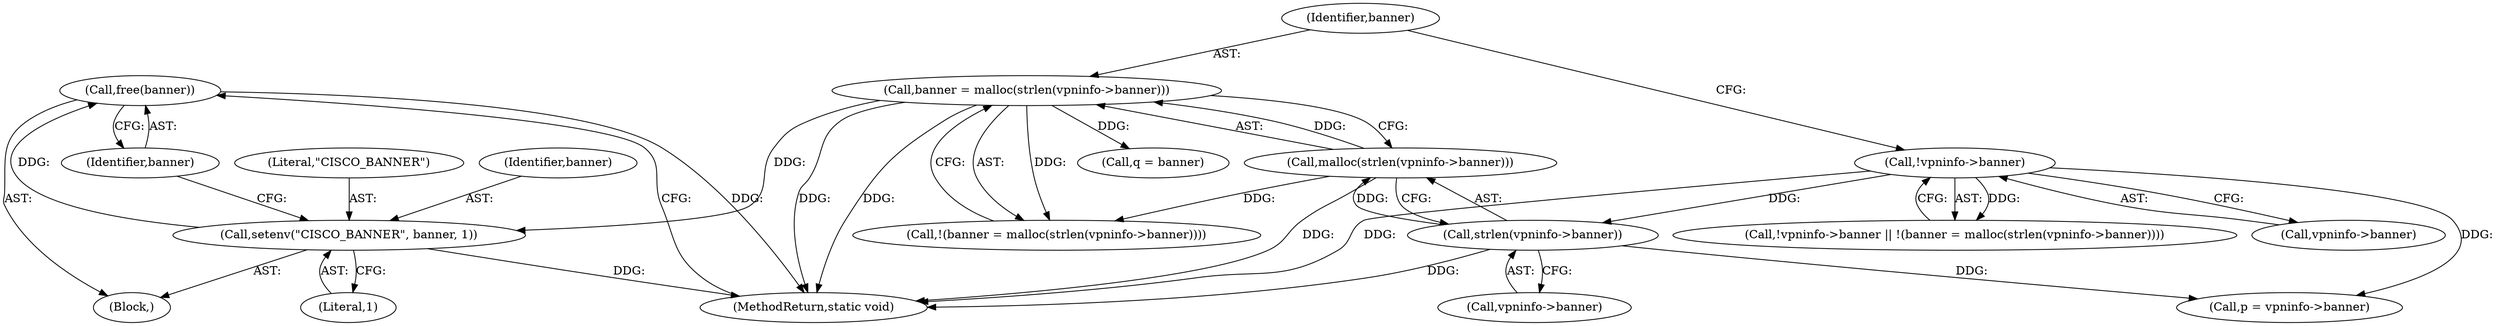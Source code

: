 digraph "1_infradead_14cae65318d3ef1f7d449e463b72b6934e82f1c2@API" {
"1000187" [label="(Call,free(banner))"];
"1000183" [label="(Call,setenv(\"CISCO_BANNER\", banner, 1))"];
"1000113" [label="(Call,banner = malloc(strlen(vpninfo->banner)))"];
"1000115" [label="(Call,malloc(strlen(vpninfo->banner)))"];
"1000116" [label="(Call,strlen(vpninfo->banner))"];
"1000108" [label="(Call,!vpninfo->banner)"];
"1000115" [label="(Call,malloc(strlen(vpninfo->banner)))"];
"1000183" [label="(Call,setenv(\"CISCO_BANNER\", banner, 1))"];
"1000129" [label="(Call,q = banner)"];
"1000124" [label="(Call,p = vpninfo->banner)"];
"1000188" [label="(Identifier,banner)"];
"1000114" [label="(Identifier,banner)"];
"1000117" [label="(Call,vpninfo->banner)"];
"1000107" [label="(Call,!vpninfo->banner || !(banner = malloc(strlen(vpninfo->banner))))"];
"1000187" [label="(Call,free(banner))"];
"1000109" [label="(Call,vpninfo->banner)"];
"1000189" [label="(MethodReturn,static void)"];
"1000112" [label="(Call,!(banner = malloc(strlen(vpninfo->banner))))"];
"1000113" [label="(Call,banner = malloc(strlen(vpninfo->banner)))"];
"1000184" [label="(Literal,\"CISCO_BANNER\")"];
"1000185" [label="(Identifier,banner)"];
"1000102" [label="(Block,)"];
"1000186" [label="(Literal,1)"];
"1000108" [label="(Call,!vpninfo->banner)"];
"1000116" [label="(Call,strlen(vpninfo->banner))"];
"1000187" -> "1000102"  [label="AST: "];
"1000187" -> "1000188"  [label="CFG: "];
"1000188" -> "1000187"  [label="AST: "];
"1000189" -> "1000187"  [label="CFG: "];
"1000187" -> "1000189"  [label="DDG: "];
"1000183" -> "1000187"  [label="DDG: "];
"1000183" -> "1000102"  [label="AST: "];
"1000183" -> "1000186"  [label="CFG: "];
"1000184" -> "1000183"  [label="AST: "];
"1000185" -> "1000183"  [label="AST: "];
"1000186" -> "1000183"  [label="AST: "];
"1000188" -> "1000183"  [label="CFG: "];
"1000183" -> "1000189"  [label="DDG: "];
"1000113" -> "1000183"  [label="DDG: "];
"1000113" -> "1000112"  [label="AST: "];
"1000113" -> "1000115"  [label="CFG: "];
"1000114" -> "1000113"  [label="AST: "];
"1000115" -> "1000113"  [label="AST: "];
"1000112" -> "1000113"  [label="CFG: "];
"1000113" -> "1000189"  [label="DDG: "];
"1000113" -> "1000189"  [label="DDG: "];
"1000113" -> "1000112"  [label="DDG: "];
"1000115" -> "1000113"  [label="DDG: "];
"1000113" -> "1000129"  [label="DDG: "];
"1000115" -> "1000116"  [label="CFG: "];
"1000116" -> "1000115"  [label="AST: "];
"1000115" -> "1000189"  [label="DDG: "];
"1000115" -> "1000112"  [label="DDG: "];
"1000116" -> "1000115"  [label="DDG: "];
"1000116" -> "1000117"  [label="CFG: "];
"1000117" -> "1000116"  [label="AST: "];
"1000116" -> "1000189"  [label="DDG: "];
"1000108" -> "1000116"  [label="DDG: "];
"1000116" -> "1000124"  [label="DDG: "];
"1000108" -> "1000107"  [label="AST: "];
"1000108" -> "1000109"  [label="CFG: "];
"1000109" -> "1000108"  [label="AST: "];
"1000114" -> "1000108"  [label="CFG: "];
"1000107" -> "1000108"  [label="CFG: "];
"1000108" -> "1000189"  [label="DDG: "];
"1000108" -> "1000107"  [label="DDG: "];
"1000108" -> "1000124"  [label="DDG: "];
}

